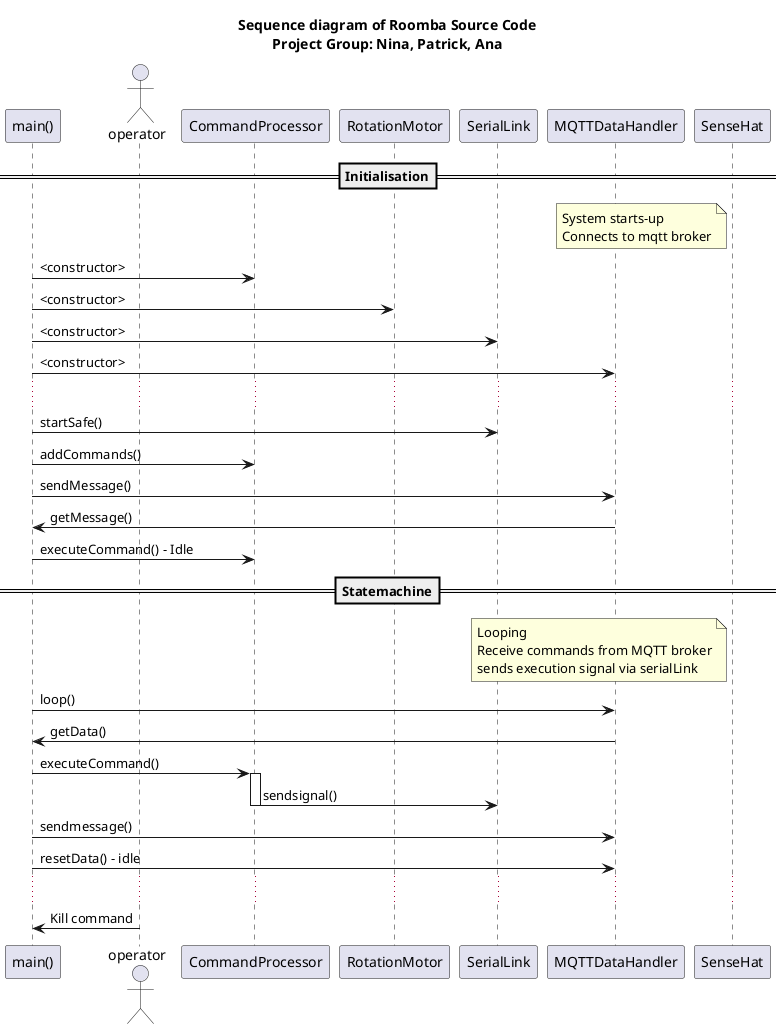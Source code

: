 
@startuml

title Sequence diagram of Roomba Source Code\nProject Group: Nina, Patrick, Ana

participant "main()"
actor operator
participant "CommandProcessor"
participant "RotationMotor" 
participant "SerialLink"
participant "MQTTDataHandler"
participant "SenseHat"

==Initialisation==

note left "SenseHat"
System starts-up
Connects to mqtt broker
end note

"main()" -> "CommandProcessor" : <constructor>	
"main()" -> "RotationMotor" : <constructor>
"main()" -> "SerialLink" : <constructor>
"main()" -> "MQTTDataHandler" : <constructor>
...
"main()" -> "SerialLink" : startSafe()
"main()" -> "CommandProcessor" : addCommands()
"main()" -> "MQTTDataHandler" : sendMessage()
"MQTTDataHandler" -> "main()" : getMessage()
"main()" -> "CommandProcessor" : executeCommand() - Idle

==Statemachine==
note left "SenseHat"
Looping
Receive commands from MQTT broker
sends execution signal via serialLink
end note

"main()" -> "MQTTDataHandler" : loop()
"MQTTDataHandler" -> "main()" : getData()
"main()" -> "CommandProcessor" : executeCommand() 
activate CommandProcessor
"CommandProcessor" -> SerialLink : sendsignal()
deactivate CommandProcessor
"main()" -> "MQTTDataHandler" : sendmessage()
"main()" -> "MQTTDataHandler" : resetData() - idle
...
operator -> "main()" : Kill command






@enduml